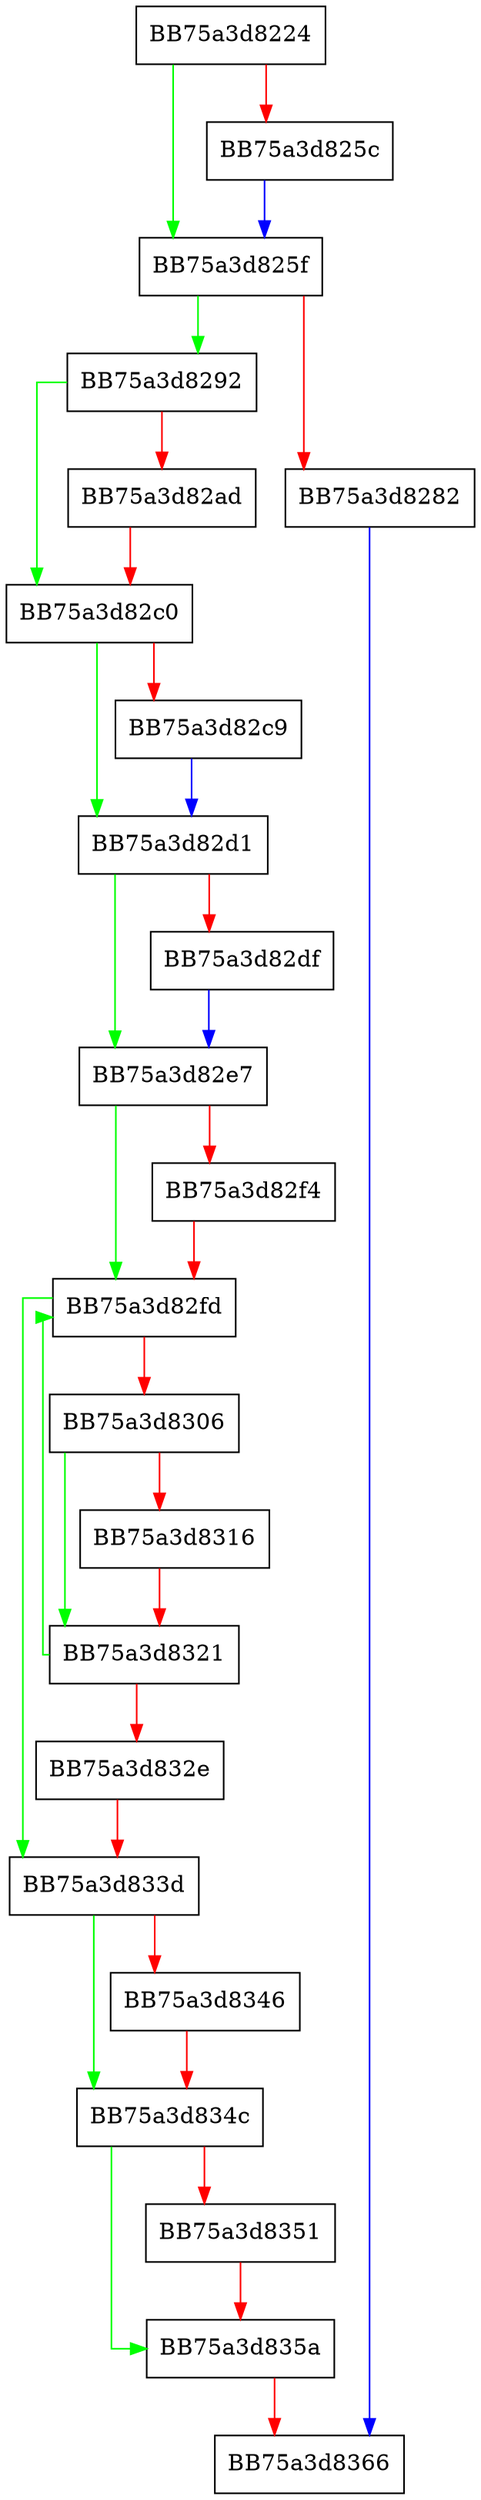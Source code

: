 digraph GetCurrentSpace {
  node [shape="box"];
  graph [splines=ortho];
  BB75a3d8224 -> BB75a3d825f [color="green"];
  BB75a3d8224 -> BB75a3d825c [color="red"];
  BB75a3d825c -> BB75a3d825f [color="blue"];
  BB75a3d825f -> BB75a3d8292 [color="green"];
  BB75a3d825f -> BB75a3d8282 [color="red"];
  BB75a3d8282 -> BB75a3d8366 [color="blue"];
  BB75a3d8292 -> BB75a3d82c0 [color="green"];
  BB75a3d8292 -> BB75a3d82ad [color="red"];
  BB75a3d82ad -> BB75a3d82c0 [color="red"];
  BB75a3d82c0 -> BB75a3d82d1 [color="green"];
  BB75a3d82c0 -> BB75a3d82c9 [color="red"];
  BB75a3d82c9 -> BB75a3d82d1 [color="blue"];
  BB75a3d82d1 -> BB75a3d82e7 [color="green"];
  BB75a3d82d1 -> BB75a3d82df [color="red"];
  BB75a3d82df -> BB75a3d82e7 [color="blue"];
  BB75a3d82e7 -> BB75a3d82fd [color="green"];
  BB75a3d82e7 -> BB75a3d82f4 [color="red"];
  BB75a3d82f4 -> BB75a3d82fd [color="red"];
  BB75a3d82fd -> BB75a3d833d [color="green"];
  BB75a3d82fd -> BB75a3d8306 [color="red"];
  BB75a3d8306 -> BB75a3d8321 [color="green"];
  BB75a3d8306 -> BB75a3d8316 [color="red"];
  BB75a3d8316 -> BB75a3d8321 [color="red"];
  BB75a3d8321 -> BB75a3d82fd [color="green"];
  BB75a3d8321 -> BB75a3d832e [color="red"];
  BB75a3d832e -> BB75a3d833d [color="red"];
  BB75a3d833d -> BB75a3d834c [color="green"];
  BB75a3d833d -> BB75a3d8346 [color="red"];
  BB75a3d8346 -> BB75a3d834c [color="red"];
  BB75a3d834c -> BB75a3d835a [color="green"];
  BB75a3d834c -> BB75a3d8351 [color="red"];
  BB75a3d8351 -> BB75a3d835a [color="red"];
  BB75a3d835a -> BB75a3d8366 [color="red"];
}